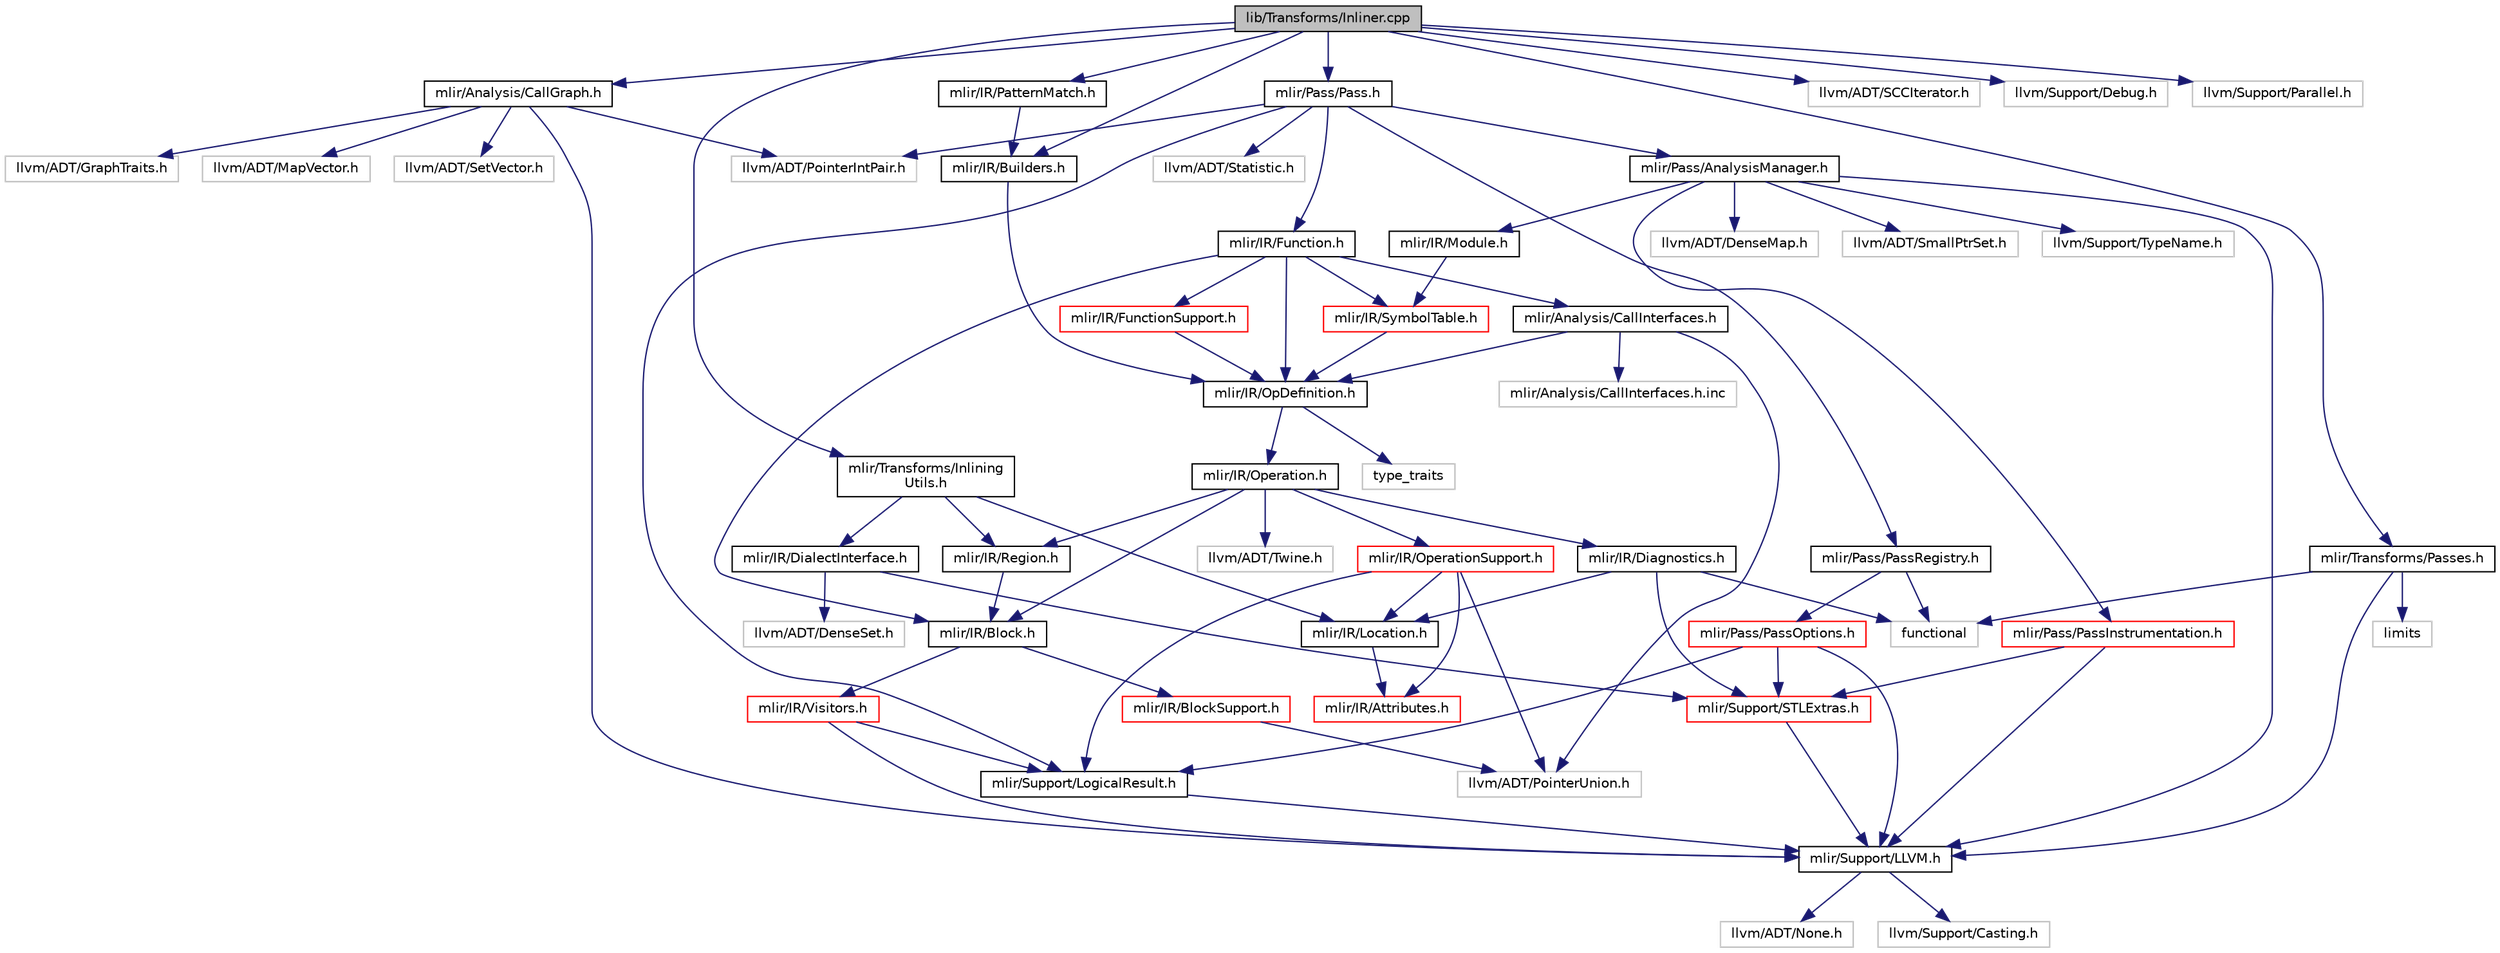 digraph "lib/Transforms/Inliner.cpp"
{
  bgcolor="transparent";
  edge [fontname="Helvetica",fontsize="10",labelfontname="Helvetica",labelfontsize="10"];
  node [fontname="Helvetica",fontsize="10",shape=record];
  Node0 [label="lib/Transforms/Inliner.cpp",height=0.2,width=0.4,color="black", fillcolor="grey75", style="filled", fontcolor="black"];
  Node0 -> Node1 [color="midnightblue",fontsize="10",style="solid",fontname="Helvetica"];
  Node1 [label="mlir/Analysis/CallGraph.h",height=0.2,width=0.4,color="black",URL="$CallGraph_8h.html"];
  Node1 -> Node2 [color="midnightblue",fontsize="10",style="solid",fontname="Helvetica"];
  Node2 [label="mlir/Support/LLVM.h",height=0.2,width=0.4,color="black",URL="$LLVM_8h.html"];
  Node2 -> Node3 [color="midnightblue",fontsize="10",style="solid",fontname="Helvetica"];
  Node3 [label="llvm/ADT/None.h",height=0.2,width=0.4,color="grey75"];
  Node2 -> Node4 [color="midnightblue",fontsize="10",style="solid",fontname="Helvetica"];
  Node4 [label="llvm/Support/Casting.h",height=0.2,width=0.4,color="grey75"];
  Node1 -> Node5 [color="midnightblue",fontsize="10",style="solid",fontname="Helvetica"];
  Node5 [label="llvm/ADT/GraphTraits.h",height=0.2,width=0.4,color="grey75"];
  Node1 -> Node6 [color="midnightblue",fontsize="10",style="solid",fontname="Helvetica"];
  Node6 [label="llvm/ADT/MapVector.h",height=0.2,width=0.4,color="grey75"];
  Node1 -> Node7 [color="midnightblue",fontsize="10",style="solid",fontname="Helvetica"];
  Node7 [label="llvm/ADT/PointerIntPair.h",height=0.2,width=0.4,color="grey75"];
  Node1 -> Node8 [color="midnightblue",fontsize="10",style="solid",fontname="Helvetica"];
  Node8 [label="llvm/ADT/SetVector.h",height=0.2,width=0.4,color="grey75"];
  Node0 -> Node9 [color="midnightblue",fontsize="10",style="solid",fontname="Helvetica"];
  Node9 [label="mlir/IR/Builders.h",height=0.2,width=0.4,color="black",URL="$IR_2Builders_8h.html"];
  Node9 -> Node10 [color="midnightblue",fontsize="10",style="solid",fontname="Helvetica"];
  Node10 [label="mlir/IR/OpDefinition.h",height=0.2,width=0.4,color="black",URL="$OpDefinition_8h.html"];
  Node10 -> Node11 [color="midnightblue",fontsize="10",style="solid",fontname="Helvetica"];
  Node11 [label="mlir/IR/Operation.h",height=0.2,width=0.4,color="black",URL="$Operation_8h.html"];
  Node11 -> Node12 [color="midnightblue",fontsize="10",style="solid",fontname="Helvetica"];
  Node12 [label="mlir/IR/Block.h",height=0.2,width=0.4,color="black",URL="$Block_8h.html"];
  Node12 -> Node13 [color="midnightblue",fontsize="10",style="solid",fontname="Helvetica"];
  Node13 [label="mlir/IR/BlockSupport.h",height=0.2,width=0.4,color="red",URL="$BlockSupport_8h.html"];
  Node13 -> Node39 [color="midnightblue",fontsize="10",style="solid",fontname="Helvetica"];
  Node39 [label="llvm/ADT/PointerUnion.h",height=0.2,width=0.4,color="grey75"];
  Node12 -> Node42 [color="midnightblue",fontsize="10",style="solid",fontname="Helvetica"];
  Node42 [label="mlir/IR/Visitors.h",height=0.2,width=0.4,color="red",URL="$Visitors_8h.html"];
  Node42 -> Node2 [color="midnightblue",fontsize="10",style="solid",fontname="Helvetica"];
  Node42 -> Node22 [color="midnightblue",fontsize="10",style="solid",fontname="Helvetica"];
  Node22 [label="mlir/Support/LogicalResult.h",height=0.2,width=0.4,color="black",URL="$LogicalResult_8h.html"];
  Node22 -> Node2 [color="midnightblue",fontsize="10",style="solid",fontname="Helvetica"];
  Node11 -> Node43 [color="midnightblue",fontsize="10",style="solid",fontname="Helvetica"];
  Node43 [label="mlir/IR/Diagnostics.h",height=0.2,width=0.4,color="black",URL="$Diagnostics_8h.html"];
  Node43 -> Node33 [color="midnightblue",fontsize="10",style="solid",fontname="Helvetica"];
  Node33 [label="mlir/IR/Location.h",height=0.2,width=0.4,color="black",URL="$Location_8h.html"];
  Node33 -> Node34 [color="midnightblue",fontsize="10",style="solid",fontname="Helvetica"];
  Node34 [label="mlir/IR/Attributes.h",height=0.2,width=0.4,color="red",URL="$Attributes_8h.html"];
  Node43 -> Node23 [color="midnightblue",fontsize="10",style="solid",fontname="Helvetica"];
  Node23 [label="mlir/Support/STLExtras.h",height=0.2,width=0.4,color="red",URL="$STLExtras_8h.html"];
  Node23 -> Node2 [color="midnightblue",fontsize="10",style="solid",fontname="Helvetica"];
  Node43 -> Node18 [color="midnightblue",fontsize="10",style="solid",fontname="Helvetica"];
  Node18 [label="functional",height=0.2,width=0.4,color="grey75"];
  Node11 -> Node44 [color="midnightblue",fontsize="10",style="solid",fontname="Helvetica"];
  Node44 [label="mlir/IR/OperationSupport.h",height=0.2,width=0.4,color="red",URL="$OperationSupport_8h.html"];
  Node44 -> Node34 [color="midnightblue",fontsize="10",style="solid",fontname="Helvetica"];
  Node44 -> Node33 [color="midnightblue",fontsize="10",style="solid",fontname="Helvetica"];
  Node44 -> Node22 [color="midnightblue",fontsize="10",style="solid",fontname="Helvetica"];
  Node44 -> Node39 [color="midnightblue",fontsize="10",style="solid",fontname="Helvetica"];
  Node11 -> Node48 [color="midnightblue",fontsize="10",style="solid",fontname="Helvetica"];
  Node48 [label="mlir/IR/Region.h",height=0.2,width=0.4,color="black",URL="$IR_2Region_8h.html"];
  Node48 -> Node12 [color="midnightblue",fontsize="10",style="solid",fontname="Helvetica"];
  Node11 -> Node49 [color="midnightblue",fontsize="10",style="solid",fontname="Helvetica"];
  Node49 [label="llvm/ADT/Twine.h",height=0.2,width=0.4,color="grey75"];
  Node10 -> Node50 [color="midnightblue",fontsize="10",style="solid",fontname="Helvetica"];
  Node50 [label="type_traits",height=0.2,width=0.4,color="grey75"];
  Node0 -> Node51 [color="midnightblue",fontsize="10",style="solid",fontname="Helvetica"];
  Node51 [label="mlir/IR/PatternMatch.h",height=0.2,width=0.4,color="black",URL="$PatternMatch_8h.html"];
  Node51 -> Node9 [color="midnightblue",fontsize="10",style="solid",fontname="Helvetica"];
  Node0 -> Node52 [color="midnightblue",fontsize="10",style="solid",fontname="Helvetica"];
  Node52 [label="mlir/Pass/Pass.h",height=0.2,width=0.4,color="black",URL="$Pass_8h.html"];
  Node52 -> Node53 [color="midnightblue",fontsize="10",style="solid",fontname="Helvetica"];
  Node53 [label="mlir/IR/Function.h",height=0.2,width=0.4,color="black",URL="$Function_8h.html"];
  Node53 -> Node54 [color="midnightblue",fontsize="10",style="solid",fontname="Helvetica"];
  Node54 [label="mlir/Analysis/CallInterfaces.h",height=0.2,width=0.4,color="black",URL="$CallInterfaces_8h.html"];
  Node54 -> Node10 [color="midnightblue",fontsize="10",style="solid",fontname="Helvetica"];
  Node54 -> Node39 [color="midnightblue",fontsize="10",style="solid",fontname="Helvetica"];
  Node54 -> Node55 [color="midnightblue",fontsize="10",style="solid",fontname="Helvetica"];
  Node55 [label="mlir/Analysis/CallInterfaces.h.inc",height=0.2,width=0.4,color="grey75"];
  Node53 -> Node12 [color="midnightblue",fontsize="10",style="solid",fontname="Helvetica"];
  Node53 -> Node56 [color="midnightblue",fontsize="10",style="solid",fontname="Helvetica"];
  Node56 [label="mlir/IR/FunctionSupport.h",height=0.2,width=0.4,color="red",URL="$FunctionSupport_8h.html"];
  Node56 -> Node10 [color="midnightblue",fontsize="10",style="solid",fontname="Helvetica"];
  Node53 -> Node10 [color="midnightblue",fontsize="10",style="solid",fontname="Helvetica"];
  Node53 -> Node58 [color="midnightblue",fontsize="10",style="solid",fontname="Helvetica"];
  Node58 [label="mlir/IR/SymbolTable.h",height=0.2,width=0.4,color="red",URL="$SymbolTable_8h.html"];
  Node58 -> Node10 [color="midnightblue",fontsize="10",style="solid",fontname="Helvetica"];
  Node52 -> Node60 [color="midnightblue",fontsize="10",style="solid",fontname="Helvetica"];
  Node60 [label="mlir/Pass/AnalysisManager.h",height=0.2,width=0.4,color="black",URL="$AnalysisManager_8h.html"];
  Node60 -> Node61 [color="midnightblue",fontsize="10",style="solid",fontname="Helvetica"];
  Node61 [label="mlir/IR/Module.h",height=0.2,width=0.4,color="black",URL="$Module_8h.html"];
  Node61 -> Node58 [color="midnightblue",fontsize="10",style="solid",fontname="Helvetica"];
  Node60 -> Node62 [color="midnightblue",fontsize="10",style="solid",fontname="Helvetica"];
  Node62 [label="mlir/Pass/PassInstrumentation.h",height=0.2,width=0.4,color="red",URL="$PassInstrumentation_8h.html"];
  Node62 -> Node2 [color="midnightblue",fontsize="10",style="solid",fontname="Helvetica"];
  Node62 -> Node23 [color="midnightblue",fontsize="10",style="solid",fontname="Helvetica"];
  Node60 -> Node2 [color="midnightblue",fontsize="10",style="solid",fontname="Helvetica"];
  Node60 -> Node26 [color="midnightblue",fontsize="10",style="solid",fontname="Helvetica"];
  Node26 [label="llvm/ADT/DenseMap.h",height=0.2,width=0.4,color="grey75"];
  Node60 -> Node63 [color="midnightblue",fontsize="10",style="solid",fontname="Helvetica"];
  Node63 [label="llvm/ADT/SmallPtrSet.h",height=0.2,width=0.4,color="grey75"];
  Node60 -> Node64 [color="midnightblue",fontsize="10",style="solid",fontname="Helvetica"];
  Node64 [label="llvm/Support/TypeName.h",height=0.2,width=0.4,color="grey75"];
  Node52 -> Node65 [color="midnightblue",fontsize="10",style="solid",fontname="Helvetica"];
  Node65 [label="mlir/Pass/PassRegistry.h",height=0.2,width=0.4,color="black",URL="$PassRegistry_8h.html"];
  Node65 -> Node66 [color="midnightblue",fontsize="10",style="solid",fontname="Helvetica"];
  Node66 [label="mlir/Pass/PassOptions.h",height=0.2,width=0.4,color="red",URL="$PassOptions_8h.html"];
  Node66 -> Node2 [color="midnightblue",fontsize="10",style="solid",fontname="Helvetica"];
  Node66 -> Node22 [color="midnightblue",fontsize="10",style="solid",fontname="Helvetica"];
  Node66 -> Node23 [color="midnightblue",fontsize="10",style="solid",fontname="Helvetica"];
  Node65 -> Node18 [color="midnightblue",fontsize="10",style="solid",fontname="Helvetica"];
  Node52 -> Node22 [color="midnightblue",fontsize="10",style="solid",fontname="Helvetica"];
  Node52 -> Node7 [color="midnightblue",fontsize="10",style="solid",fontname="Helvetica"];
  Node52 -> Node69 [color="midnightblue",fontsize="10",style="solid",fontname="Helvetica"];
  Node69 [label="llvm/ADT/Statistic.h",height=0.2,width=0.4,color="grey75"];
  Node0 -> Node70 [color="midnightblue",fontsize="10",style="solid",fontname="Helvetica"];
  Node70 [label="mlir/Transforms/Inlining\lUtils.h",height=0.2,width=0.4,color="black",URL="$InliningUtils_8h.html"];
  Node70 -> Node71 [color="midnightblue",fontsize="10",style="solid",fontname="Helvetica"];
  Node71 [label="mlir/IR/DialectInterface.h",height=0.2,width=0.4,color="black",URL="$DialectInterface_8h.html"];
  Node71 -> Node23 [color="midnightblue",fontsize="10",style="solid",fontname="Helvetica"];
  Node71 -> Node27 [color="midnightblue",fontsize="10",style="solid",fontname="Helvetica"];
  Node27 [label="llvm/ADT/DenseSet.h",height=0.2,width=0.4,color="grey75"];
  Node70 -> Node33 [color="midnightblue",fontsize="10",style="solid",fontname="Helvetica"];
  Node70 -> Node48 [color="midnightblue",fontsize="10",style="solid",fontname="Helvetica"];
  Node0 -> Node72 [color="midnightblue",fontsize="10",style="solid",fontname="Helvetica"];
  Node72 [label="mlir/Transforms/Passes.h",height=0.2,width=0.4,color="black",URL="$Transforms_2Passes_8h.html"];
  Node72 -> Node2 [color="midnightblue",fontsize="10",style="solid",fontname="Helvetica"];
  Node72 -> Node18 [color="midnightblue",fontsize="10",style="solid",fontname="Helvetica"];
  Node72 -> Node73 [color="midnightblue",fontsize="10",style="solid",fontname="Helvetica"];
  Node73 [label="limits",height=0.2,width=0.4,color="grey75"];
  Node0 -> Node74 [color="midnightblue",fontsize="10",style="solid",fontname="Helvetica"];
  Node74 [label="llvm/ADT/SCCIterator.h",height=0.2,width=0.4,color="grey75"];
  Node0 -> Node75 [color="midnightblue",fontsize="10",style="solid",fontname="Helvetica"];
  Node75 [label="llvm/Support/Debug.h",height=0.2,width=0.4,color="grey75"];
  Node0 -> Node76 [color="midnightblue",fontsize="10",style="solid",fontname="Helvetica"];
  Node76 [label="llvm/Support/Parallel.h",height=0.2,width=0.4,color="grey75"];
}
